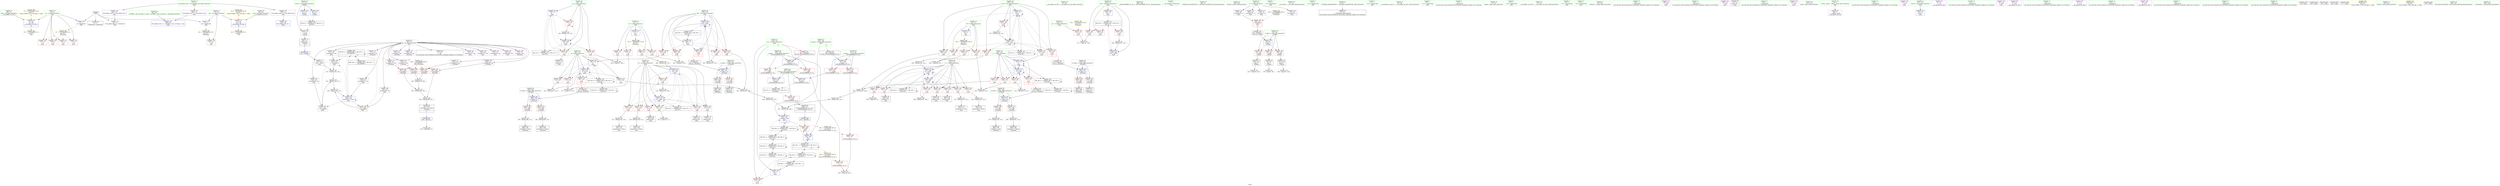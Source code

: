 digraph "SVFG" {
	label="SVFG";

	Node0x5633b165bcb0 [shape=record,color=grey,label="{NodeID: 0\nNullPtr}"];
	Node0x5633b165bcb0 -> Node0x5633b1675e30[style=solid];
	Node0x5633b165bcb0 -> Node0x5633b16784f0[style=solid];
	Node0x5633b165bcb0 -> Node0x5633b16785f0[style=solid];
	Node0x5633b165bcb0 -> Node0x5633b1678af0[style=solid];
	Node0x5633b1698950 [shape=record,color=black,label="{NodeID: 360\nMR_40V_3 = PHI(MR_40V_4, MR_40V_2, )\npts\{280000 \}\n|{|<s6>11}}"];
	Node0x5633b1698950 -> Node0x5633b167d0f0[style=dashed];
	Node0x5633b1698950 -> Node0x5633b167d1c0[style=dashed];
	Node0x5633b1698950 -> Node0x5633b167d290[style=dashed];
	Node0x5633b1698950 -> Node0x5633b16794e0[style=dashed];
	Node0x5633b1698950 -> Node0x5633b1698950[style=dashed];
	Node0x5633b1698950 -> Node0x5633b16a0050[style=dashed];
	Node0x5633b1698950:s6 -> Node0x5633b1699230[style=dashed,color=red];
	Node0x5633b16778c0 [shape=record,color=red,label="{NodeID: 194\n384\<--360\n\<--x2.addr\n_Z3sumiiii\n}"];
	Node0x5633b16778c0 -> Node0x5633b1687a20[style=solid];
	Node0x5633b1674a80 [shape=record,color=purple,label="{NodeID: 111\n377\<--26\narrayidx4\<--dp\n_Z3sumiiii\n}"];
	Node0x5633b1672c60 [shape=record,color=green,label="{NodeID: 28\n42\<--43\n__cxx_global_var_init\<--__cxx_global_var_init_field_insensitive\n}"];
	Node0x5633b16bc880 [shape=record,color=black,label="{NodeID: 471\n352 = PHI(284, )\n0th arg _Z3sumiiii }"];
	Node0x5633b16bc880 -> Node0x5633b1681ff0[style=solid];
	Node0x5633b167efe0 [shape=record,color=yellow,style=double,label="{NodeID: 388\n12V_1 = ENCHI(MR_12V_0)\npts\{23 \}\nFun[main]}"];
	Node0x5633b167efe0 -> Node0x5633b167a6b0[style=dashed];
	Node0x5633b167efe0 -> Node0x5633b167a780[style=dashed];
	Node0x5633b167efe0 -> Node0x5633b167a850[style=dashed];
	Node0x5633b167efe0 -> Node0x5633b167a920[style=dashed];
	Node0x5633b1685620 [shape=record,color=grey,label="{NodeID: 305\n326 = Binary(325, 153, )\n}"];
	Node0x5633b1685620 -> Node0x5633b1681e50[style=solid];
	Node0x5633b16790d0 [shape=record,color=blue,label="{NodeID: 222\n126\<--153\nttes\<--\nmain\n}"];
	Node0x5633b16790d0 -> Node0x5633b169ce50[style=dashed];
	Node0x5633b167aac0 [shape=record,color=red,label="{NodeID: 139\n267\<--24\n\<--M\nmain\n}"];
	Node0x5633b167aac0 -> Node0x5633b1688c20[style=solid];
	Node0x5633b1675580 [shape=record,color=green,label="{NodeID: 56\n304\<--305\n_ZSt3maxIiERKT_S2_S2_\<--_ZSt3maxIiERKT_S2_S2__field_insensitive\n}"];
	Node0x5633b1688020 [shape=record,color=grey,label="{NodeID: 333\n311 = Binary(310, 153, )\n}"];
	Node0x5633b1688020 -> Node0x5633b1681be0[style=solid];
	Node0x5633b167c180 [shape=record,color=red,label="{NodeID: 167\n260\<--136\n\<--q47\nmain\n}"];
	Node0x5633b167c180 -> Node0x5633b16884a0[style=solid];
	Node0x5633b1676d60 [shape=record,color=black,label="{NodeID: 84\n240\<--239\nidxprom38\<--\nmain\n}"];
	Node0x5633b165e2b0 [shape=record,color=green,label="{NodeID: 1\n7\<--1\n__dso_handle\<--dummyObj\nGlob }"];
	Node0x5633b1699660 [shape=record,color=black,label="{NodeID: 361\nMR_28V_7 = PHI(MR_28V_9, MR_28V_6, )\npts\{135 \}\n|{|<s4>12}}"];
	Node0x5633b1699660 -> Node0x5633b167d360[style=dashed];
	Node0x5633b1699660 -> Node0x5633b1681b10[style=dashed];
	Node0x5633b1699660 -> Node0x5633b1695c50[style=dashed];
	Node0x5633b1699660 -> Node0x5633b1699660[style=dashed];
	Node0x5633b1699660:s4 -> Node0x5633b16a5e30[style=dashed,color=red];
	Node0x5633b1677990 [shape=record,color=red,label="{NodeID: 195\n393\<--360\n\<--x2.addr\n_Z3sumiiii\n}"];
	Node0x5633b1677990 -> Node0x5633b16869a0[style=solid];
	Node0x5633b1674b50 [shape=record,color=purple,label="{NodeID: 112\n381\<--26\narrayidx6\<--dp\n_Z3sumiiii\n}"];
	Node0x5633b1674b50 -> Node0x5633b1677cd0[style=solid];
	Node0x5633b1672d60 [shape=record,color=green,label="{NodeID: 29\n46\<--47\n_ZNSt8ios_base4InitC1Ev\<--_ZNSt8ios_base4InitC1Ev_field_insensitive\n}"];
	Node0x5633b16bc9c0 [shape=record,color=black,label="{NodeID: 472\n353 = PHI(285, )\n1st arg _Z3sumiiii }"];
	Node0x5633b16bc9c0 -> Node0x5633b16820c0[style=solid];
	Node0x5633b167f0c0 [shape=record,color=yellow,style=double,label="{NodeID: 389\n14V_1 = ENCHI(MR_14V_0)\npts\{25 \}\nFun[main]}"];
	Node0x5633b167f0c0 -> Node0x5633b167a9f0[style=dashed];
	Node0x5633b167f0c0 -> Node0x5633b167aac0[style=dashed];
	Node0x5633b167f0c0 -> Node0x5633b167ab90[style=dashed];
	Node0x5633b16857a0 [shape=record,color=grey,label="{NodeID: 306\n248 = Binary(247, 249, )\n}"];
	Node0x5633b16857a0 -> Node0x5633b16795b0[style=solid];
	Node0x5633b16791a0 [shape=record,color=blue,label="{NodeID: 223\n128\<--22\nq\<--\nmain\n}"];
	Node0x5633b16791a0 -> Node0x5633b167b2e0[style=dashed];
	Node0x5633b16791a0 -> Node0x5633b167b3b0[style=dashed];
	Node0x5633b16791a0 -> Node0x5633b167b480[style=dashed];
	Node0x5633b16791a0 -> Node0x5633b1679270[style=dashed];
	Node0x5633b16791a0 -> Node0x5633b169d350[style=dashed];
	Node0x5633b167ab90 [shape=record,color=red,label="{NodeID: 140\n281\<--24\n\<--M\nmain\n}"];
	Node0x5633b167ab90 -> Node0x5633b1688f20[style=solid];
	Node0x5633b1675680 [shape=record,color=green,label="{NodeID: 57\n334\<--335\nfprintf\<--fprintf_field_insensitive\n}"];
	Node0x5633b16a5e30 [shape=record,color=yellow,style=double,label="{NodeID: 417\n28V_1 = ENCHI(MR_28V_0)\npts\{135 \}\nFun[_ZSt3maxIiERKT_S2_S2_]}"];
	Node0x5633b16a5e30 -> Node0x5633b1678350[style=dashed];
	Node0x5633b16881a0 [shape=record,color=grey,label="{NodeID: 334\n103 = cmp(102, 104, )\n}"];
	Node0x5633b167c250 [shape=record,color=red,label="{NodeID: 168\n270\<--136\n\<--q47\nmain\n}"];
	Node0x5633b167c250 -> Node0x5633b16818a0[style=solid];
	Node0x5633b1676e30 [shape=record,color=black,label="{NodeID: 85\n243\<--242\nidxprom40\<--\nmain\n}"];
	Node0x5633b1670ce0 [shape=record,color=green,label="{NodeID: 2\n11\<--1\n.str\<--dummyObj\nGlob }"];
	Node0x5633b1677a60 [shape=record,color=red,label="{NodeID: 196\n378\<--362\n\<--y2.addr\n_Z3sumiiii\n}"];
	Node0x5633b1677a60 -> Node0x5633b16875a0[style=solid];
	Node0x5633b1674c20 [shape=record,color=purple,label="{NodeID: 113\n387\<--26\narrayidx9\<--dp\n_Z3sumiiii\n}"];
	Node0x5633b1672e60 [shape=record,color=green,label="{NodeID: 30\n52\<--53\n__cxa_atexit\<--__cxa_atexit_field_insensitive\n}"];
	Node0x5633b16bcb00 [shape=record,color=black,label="{NodeID: 473\n354 = PHI(286, )\n2nd arg _Z3sumiiii }"];
	Node0x5633b16bcb00 -> Node0x5633b1682190[style=solid];
	Node0x5633b1685920 [shape=record,color=grey,label="{NodeID: 307\n219 = Binary(210, 218, )\n}"];
	Node0x5633b1685920 -> Node0x5633b16866a0[style=solid];
	Node0x5633b1679270 [shape=record,color=blue,label="{NodeID: 224\n128\<--180\nq\<--inc\nmain\n}"];
	Node0x5633b1679270 -> Node0x5633b167b2e0[style=dashed];
	Node0x5633b1679270 -> Node0x5633b167b3b0[style=dashed];
	Node0x5633b1679270 -> Node0x5633b167b480[style=dashed];
	Node0x5633b1679270 -> Node0x5633b1679270[style=dashed];
	Node0x5633b1679270 -> Node0x5633b169d350[style=dashed];
	Node0x5633b167ac60 [shape=record,color=red,label="{NodeID: 141\n117\<--91\n\<--retval\n_Z3badc\n}"];
	Node0x5633b167ac60 -> Node0x5633b1676470[style=solid];
	Node0x5633b1675780 [shape=record,color=green,label="{NodeID: 58\n356\<--357\nx1.addr\<--x1.addr_field_insensitive\n_Z3sumiiii\n}"];
	Node0x5633b1675780 -> Node0x5633b167d430[style=solid];
	Node0x5633b1675780 -> Node0x5633b167d500[style=solid];
	Node0x5633b1675780 -> Node0x5633b1681ff0[style=solid];
	Node0x5633b16a5ee0 [shape=record,color=yellow,style=double,label="{NodeID: 418\n38V_1 = ENCHI(MR_38V_0)\npts\{145 \}\nFun[_ZSt3maxIiERKT_S2_S2_]}"];
	Node0x5633b16a5ee0 -> Node0x5633b1678420[style=dashed];
	Node0x5633b1688320 [shape=record,color=grey,label="{NodeID: 335\n108 = cmp(107, 109, )\n}"];
	Node0x5633b167c320 [shape=record,color=red,label="{NodeID: 169\n284\<--136\n\<--q47\nmain\n|{<s0>11}}"];
	Node0x5633b167c320:s0 -> Node0x5633b16bc880[style=solid,color=red];
	Node0x5633b1676f00 [shape=record,color=black,label="{NodeID: 86\n369\<--368\nidxprom\<--\n_Z3sumiiii\n}"];
	Node0x5633b1670da0 [shape=record,color=green,label="{NodeID: 3\n13\<--1\n.str.2\<--dummyObj\nGlob }"];
	Node0x5633b1677b30 [shape=record,color=red,label="{NodeID: 197\n397\<--362\n\<--y2.addr\n_Z3sumiiii\n}"];
	Node0x5633b1677b30 -> Node0x5633b1686520[style=solid];
	Node0x5633b1674cf0 [shape=record,color=purple,label="{NodeID: 114\n390\<--26\narrayidx11\<--dp\n_Z3sumiiii\n}"];
	Node0x5633b1674cf0 -> Node0x5633b1677da0[style=solid];
	Node0x5633b1672f60 [shape=record,color=green,label="{NodeID: 31\n51\<--57\n_ZNSt8ios_base4InitD1Ev\<--_ZNSt8ios_base4InitD1Ev_field_insensitive\n}"];
	Node0x5633b1672f60 -> Node0x5633b1676100[style=solid];
	Node0x5633b16bcc40 [shape=record,color=black,label="{NodeID: 474\n355 = PHI(287, )\n3rd arg _Z3sumiiii }"];
	Node0x5633b16bcc40 -> Node0x5633b1682260[style=solid];
	Node0x5633b167f280 [shape=record,color=yellow,style=double,label="{NodeID: 391\n18V_1 = ENCHI(MR_18V_0)\npts\{125 \}\nFun[main]}"];
	Node0x5633b167f280 -> Node0x5633b167afa0[style=dashed];
	Node0x5633b1685aa0 [shape=record,color=grey,label="{NodeID: 308\n402 = Binary(392, 401, )\n}"];
	Node0x5633b1685aa0 -> Node0x5633b1677580[style=solid];
	Node0x5633b1679340 [shape=record,color=blue,label="{NodeID: 225\n130\<--189\nq7\<--sub\nmain\n}"];
	Node0x5633b1679340 -> Node0x5633b167b550[style=dashed];
	Node0x5633b1679340 -> Node0x5633b167b620[style=dashed];
	Node0x5633b1679340 -> Node0x5633b167b6f0[style=dashed];
	Node0x5633b1679340 -> Node0x5633b167b7c0[style=dashed];
	Node0x5633b1679340 -> Node0x5633b167b890[style=dashed];
	Node0x5633b1679340 -> Node0x5633b167b960[style=dashed];
	Node0x5633b1679340 -> Node0x5633b167ba30[style=dashed];
	Node0x5633b1679340 -> Node0x5633b1679680[style=dashed];
	Node0x5633b1679340 -> Node0x5633b169d850[style=dashed];
	Node0x5633b167ad30 [shape=record,color=red,label="{NodeID: 142\n96\<--93\n\<--x.addr\n_Z3badc\n}"];
	Node0x5633b167ad30 -> Node0x5633b1676200[style=solid];
	Node0x5633b1675850 [shape=record,color=green,label="{NodeID: 59\n358\<--359\ny1.addr\<--y1.addr_field_insensitive\n_Z3sumiiii\n}"];
	Node0x5633b1675850 -> Node0x5633b1677720[style=solid];
	Node0x5633b1675850 -> Node0x5633b16777f0[style=solid];
	Node0x5633b1675850 -> Node0x5633b16820c0[style=solid];
	Node0x5633b16884a0 [shape=record,color=grey,label="{NodeID: 336\n262 = cmp(260, 261, )\n}"];
	Node0x5633b167c3f0 [shape=record,color=red,label="{NodeID: 170\n294\<--136\n\<--q47\nmain\n}"];
	Node0x5633b167c3f0 -> Node0x5633b1687420[style=solid];
	Node0x5633b1676fd0 [shape=record,color=black,label="{NodeID: 87\n372\<--371\nidxprom1\<--\n_Z3sumiiii\n}"];
	Node0x5633b1671690 [shape=record,color=green,label="{NodeID: 4\n17\<--1\n.str.4\<--dummyObj\nGlob }"];
	Node0x5633b169a150 [shape=record,color=black,label="{NodeID: 364\nMR_55V_3 = PHI(MR_55V_4, MR_55V_2, )\npts\{408 \}\n}"];
	Node0x5633b169a150 -> Node0x5633b1677f40[style=dashed];
	Node0x5633b1677c00 [shape=record,color=red,label="{NodeID: 198\n374\<--373\n\<--arrayidx2\n_Z3sumiiii\n}"];
	Node0x5633b1677c00 -> Node0x5633b1687d20[style=solid];
	Node0x5633b1674dc0 [shape=record,color=purple,label="{NodeID: 115\n396\<--26\narrayidx15\<--dp\n_Z3sumiiii\n}"];
	Node0x5633b1673060 [shape=record,color=green,label="{NodeID: 32\n64\<--65\n__cxx_global_var_init.1\<--__cxx_global_var_init.1_field_insensitive\n}"];
	Node0x5633b16bcd80 [shape=record,color=black,label="{NodeID: 475\n405 = PHI(134, )\n0th arg _ZSt3maxIiERKT_S2_S2_ }"];
	Node0x5633b16bcd80 -> Node0x5633b1682330[style=solid];
	Node0x5633b1685c20 [shape=record,color=grey,label="{NodeID: 309\n254 = Binary(253, 249, )\n}"];
	Node0x5633b1685c20 -> Node0x5633b1679680[style=solid];
	Node0x5633b1679410 [shape=record,color=blue,label="{NodeID: 226\n132\<--196\nw\<--sub11\nmain\n}"];
	Node0x5633b1679410 -> Node0x5633b167bb00[style=dashed];
	Node0x5633b1679410 -> Node0x5633b167bbd0[style=dashed];
	Node0x5633b1679410 -> Node0x5633b167bca0[style=dashed];
	Node0x5633b1679410 -> Node0x5633b167bd70[style=dashed];
	Node0x5633b1679410 -> Node0x5633b167be40[style=dashed];
	Node0x5633b1679410 -> Node0x5633b167bf10[style=dashed];
	Node0x5633b1679410 -> Node0x5633b167bfe0[style=dashed];
	Node0x5633b1679410 -> Node0x5633b1679410[style=dashed];
	Node0x5633b1679410 -> Node0x5633b16795b0[style=dashed];
	Node0x5633b1679410 -> Node0x5633b169dd50[style=dashed];
	Node0x5633b167ae00 [shape=record,color=red,label="{NodeID: 143\n101\<--93\n\<--x.addr\n_Z3badc\n}"];
	Node0x5633b167ae00 -> Node0x5633b16762d0[style=solid];
	Node0x5633b1675920 [shape=record,color=green,label="{NodeID: 60\n360\<--361\nx2.addr\<--x2.addr_field_insensitive\n_Z3sumiiii\n}"];
	Node0x5633b1675920 -> Node0x5633b16778c0[style=solid];
	Node0x5633b1675920 -> Node0x5633b1677990[style=solid];
	Node0x5633b1675920 -> Node0x5633b1682190[style=solid];
	Node0x5633b1688620 [shape=record,color=grey,label="{NodeID: 337\n98 = cmp(97, 99, )\n}"];
	Node0x5633b167c4c0 [shape=record,color=red,label="{NodeID: 171\n325\<--136\n\<--q47\nmain\n}"];
	Node0x5633b167c4c0 -> Node0x5633b1685620[style=solid];
	Node0x5633b16770a0 [shape=record,color=black,label="{NodeID: 88\n376\<--375\nidxprom3\<--\n_Z3sumiiii\n}"];
	Node0x5633b1671720 [shape=record,color=green,label="{NodeID: 5\n19\<--1\n.str.5\<--dummyObj\nGlob }"];
	Node0x5633b1677cd0 [shape=record,color=red,label="{NodeID: 199\n382\<--381\n\<--arrayidx6\n_Z3sumiiii\n}"];
	Node0x5633b1677cd0 -> Node0x5633b1687d20[style=solid];
	Node0x5633b1679780 [shape=record,color=purple,label="{NodeID: 116\n400\<--26\narrayidx18\<--dp\n_Z3sumiiii\n}"];
	Node0x5633b1679780 -> Node0x5633b1677e70[style=solid];
	Node0x5633b1673160 [shape=record,color=green,label="{NodeID: 33\n69\<--70\ncall\<--call_field_insensitive\n__cxx_global_var_init.1\n}"];
	Node0x5633b1673160 -> Node0x5633b1678bf0[style=solid];
	Node0x5633b16bcec0 [shape=record,color=black,label="{NodeID: 476\n406 = PHI(144, )\n1st arg _ZSt3maxIiERKT_S2_S2_ }"];
	Node0x5633b16bcec0 -> Node0x5633b1682400[style=solid];
	Node0x5633b1685da0 [shape=record,color=grey,label="{NodeID: 310\n234 = Binary(233, 153, )\n}"];
	Node0x5633b1685da0 -> Node0x5633b1676c90[style=solid];
	Node0x5633b16794e0 [shape=record,color=blue,label="{NodeID: 227\n244\<--238\narrayidx41\<--sub37\nmain\n}"];
	Node0x5633b16794e0 -> Node0x5633b167d0f0[style=dashed];
	Node0x5633b16794e0 -> Node0x5633b167d1c0[style=dashed];
	Node0x5633b16794e0 -> Node0x5633b167d290[style=dashed];
	Node0x5633b16794e0 -> Node0x5633b16794e0[style=dashed];
	Node0x5633b16794e0 -> Node0x5633b1698950[style=dashed];
	Node0x5633b167aed0 [shape=record,color=red,label="{NodeID: 144\n106\<--93\n\<--x.addr\n_Z3badc\n}"];
	Node0x5633b167aed0 -> Node0x5633b16763a0[style=solid];
	Node0x5633b16759f0 [shape=record,color=green,label="{NodeID: 61\n362\<--363\ny2.addr\<--y2.addr_field_insensitive\n_Z3sumiiii\n}"];
	Node0x5633b16759f0 -> Node0x5633b1677a60[style=solid];
	Node0x5633b16759f0 -> Node0x5633b1677b30[style=solid];
	Node0x5633b16759f0 -> Node0x5633b1682260[style=solid];
	Node0x5633b16887a0 [shape=record,color=grey,label="{NodeID: 338\n275 = cmp(273, 274, )\n}"];
	Node0x5633b167c590 [shape=record,color=red,label="{NodeID: 172\n266\<--138\n\<--w51\nmain\n}"];
	Node0x5633b167c590 -> Node0x5633b1688c20[style=solid];
	Node0x5633b1677170 [shape=record,color=black,label="{NodeID: 89\n380\<--379\nidxprom5\<--add\n_Z3sumiiii\n}"];
	Node0x5633b16717b0 [shape=record,color=green,label="{NodeID: 6\n22\<--1\n\<--dummyObj\nCan only get source location for instruction, argument, global var or function.}"];
	Node0x5633b169ab50 [shape=record,color=black,label="{NodeID: 366\nMR_38V_8 = PHI(MR_38V_7, MR_38V_6, )\npts\{145 \}\n}"];
	Node0x5633b169ab50 -> Node0x5633b1681a40[style=dashed];
	Node0x5633b169ab50 -> Node0x5633b1695750[style=dashed];
	Node0x5633b169ab50 -> Node0x5633b169ab50[style=dashed];
	Node0x5633b1677da0 [shape=record,color=red,label="{NodeID: 200\n391\<--390\n\<--arrayidx11\n_Z3sumiiii\n}"];
	Node0x5633b1677da0 -> Node0x5633b1686b20[style=solid];
	Node0x5633b1679850 [shape=record,color=purple,label="{NodeID: 117\n174\<--29\narrayidx\<--g\nmain\n}"];
	Node0x5633b1673230 [shape=record,color=green,label="{NodeID: 34\n71\<--72\nfopen\<--fopen_field_insensitive\n}"];
	Node0x5633b1685f20 [shape=record,color=grey,label="{NodeID: 311\n221 = Binary(220, 153, )\n}"];
	Node0x5633b1685f20 -> Node0x5633b1676a20[style=solid];
	Node0x5633b16795b0 [shape=record,color=blue,label="{NodeID: 228\n132\<--248\nw\<--dec\nmain\n}"];
	Node0x5633b16795b0 -> Node0x5633b167bb00[style=dashed];
	Node0x5633b16795b0 -> Node0x5633b167bbd0[style=dashed];
	Node0x5633b16795b0 -> Node0x5633b167bca0[style=dashed];
	Node0x5633b16795b0 -> Node0x5633b167bd70[style=dashed];
	Node0x5633b16795b0 -> Node0x5633b167be40[style=dashed];
	Node0x5633b16795b0 -> Node0x5633b167bf10[style=dashed];
	Node0x5633b16795b0 -> Node0x5633b167bfe0[style=dashed];
	Node0x5633b16795b0 -> Node0x5633b1679410[style=dashed];
	Node0x5633b16795b0 -> Node0x5633b16795b0[style=dashed];
	Node0x5633b16795b0 -> Node0x5633b169dd50[style=dashed];
	Node0x5633b167afa0 [shape=record,color=red,label="{NodeID: 145\n156\<--124\n\<--tes\nmain\n}"];
	Node0x5633b167afa0 -> Node0x5633b1688da0[style=solid];
	Node0x5633b1675ac0 [shape=record,color=green,label="{NodeID: 62\n407\<--408\nretval\<--retval_field_insensitive\n_ZSt3maxIiERKT_S2_S2_\n}"];
	Node0x5633b1675ac0 -> Node0x5633b1677f40[style=solid];
	Node0x5633b1675ac0 -> Node0x5633b16824d0[style=solid];
	Node0x5633b1675ac0 -> Node0x5633b16825a0[style=solid];
	Node0x5633b1688920 [shape=record,color=grey,label="{NodeID: 339\n169 = cmp(167, 168, )\n}"];
	Node0x5633b167c660 [shape=record,color=red,label="{NodeID: 173\n277\<--138\n\<--w51\nmain\n}"];
	Node0x5633b167c660 -> Node0x5633b1681970[style=solid];
	Node0x5633b1677240 [shape=record,color=black,label="{NodeID: 90\n386\<--385\nidxprom8\<--add7\n_Z3sumiiii\n}"];
	Node0x5633b1671840 [shape=record,color=green,label="{NodeID: 7\n31\<--1\n.str.6\<--dummyObj\nGlob }"];
	Node0x5633b1677e70 [shape=record,color=red,label="{NodeID: 201\n401\<--400\n\<--arrayidx18\n_Z3sumiiii\n}"];
	Node0x5633b1677e70 -> Node0x5633b1685aa0[style=solid];
	Node0x5633b1679920 [shape=record,color=purple,label="{NodeID: 118\n175\<--29\narraydecay\<--g\nmain\n}"];
	Node0x5633b1673330 [shape=record,color=green,label="{NodeID: 35\n78\<--79\n__cxx_global_var_init.3\<--__cxx_global_var_init.3_field_insensitive\n}"];
	Node0x5633b16860a0 [shape=record,color=grey,label="{NodeID: 312\n215 = Binary(214, 153, )\n}"];
	Node0x5633b16860a0 -> Node0x5633b1676950[style=solid];
	Node0x5633b1679680 [shape=record,color=blue,label="{NodeID: 229\n130\<--254\nq7\<--dec45\nmain\n}"];
	Node0x5633b1679680 -> Node0x5633b167b550[style=dashed];
	Node0x5633b1679680 -> Node0x5633b167b620[style=dashed];
	Node0x5633b1679680 -> Node0x5633b167b6f0[style=dashed];
	Node0x5633b1679680 -> Node0x5633b167b7c0[style=dashed];
	Node0x5633b1679680 -> Node0x5633b167b890[style=dashed];
	Node0x5633b1679680 -> Node0x5633b167b960[style=dashed];
	Node0x5633b1679680 -> Node0x5633b167ba30[style=dashed];
	Node0x5633b1679680 -> Node0x5633b1679680[style=dashed];
	Node0x5633b1679680 -> Node0x5633b169d850[style=dashed];
	Node0x5633b167b070 [shape=record,color=red,label="{NodeID: 146\n155\<--126\n\<--ttes\nmain\n}"];
	Node0x5633b167b070 -> Node0x5633b1688da0[style=solid];
	Node0x5633b1675b90 [shape=record,color=green,label="{NodeID: 63\n409\<--410\n__a.addr\<--__a.addr_field_insensitive\n_ZSt3maxIiERKT_S2_S2_\n}"];
	Node0x5633b1675b90 -> Node0x5633b1678010[style=solid];
	Node0x5633b1675b90 -> Node0x5633b16780e0[style=solid];
	Node0x5633b1675b90 -> Node0x5633b1682330[style=solid];
	Node0x5633b1688aa0 [shape=record,color=grey,label="{NodeID: 340\n193 = cmp(192, 22, )\n}"];
	Node0x5633b167c730 [shape=record,color=red,label="{NodeID: 174\n285\<--138\n\<--w51\nmain\n|{<s0>11}}"];
	Node0x5633b167c730:s0 -> Node0x5633b16bc9c0[style=solid,color=red];
	Node0x5633b1677310 [shape=record,color=black,label="{NodeID: 91\n389\<--388\nidxprom10\<--\n_Z3sumiiii\n}"];
	Node0x5633b16718d0 [shape=record,color=green,label="{NodeID: 8\n33\<--1\n.str.7\<--dummyObj\nGlob }"];
	Node0x5633b1677f40 [shape=record,color=red,label="{NodeID: 202\n427\<--407\n\<--retval\n_ZSt3maxIiERKT_S2_S2_\n}"];
	Node0x5633b1677f40 -> Node0x5633b1677650[style=solid];
	Node0x5633b16799f0 [shape=record,color=purple,label="{NodeID: 119\n204\<--29\narrayidx16\<--g\nmain\n}"];
	Node0x5633b1673430 [shape=record,color=green,label="{NodeID: 36\n83\<--84\ncall\<--call_field_insensitive\n__cxx_global_var_init.3\n}"];
	Node0x5633b1673430 -> Node0x5633b1678cc0[style=solid];
	Node0x5633b1686220 [shape=record,color=grey,label="{NodeID: 313\n238 = Binary(228, 237, )\n}"];
	Node0x5633b1686220 -> Node0x5633b16794e0[style=solid];
	Node0x5633b1681630 [shape=record,color=blue,label="{NodeID: 230\n134\<--22\nret\<--\nmain\n}"];
	Node0x5633b1681630 -> Node0x5633b167c0b0[style=dashed];
	Node0x5633b1681630 -> Node0x5633b1695c50[style=dashed];
	Node0x5633b1681630 -> Node0x5633b169e250[style=dashed];
	Node0x5633b167b140 [shape=record,color=red,label="{NodeID: 147\n330\<--126\n\<--ttes\nmain\n}"];
	Node0x5633b1675c60 [shape=record,color=green,label="{NodeID: 64\n411\<--412\n__b.addr\<--__b.addr_field_insensitive\n_ZSt3maxIiERKT_S2_S2_\n}"];
	Node0x5633b1675c60 -> Node0x5633b16781b0[style=solid];
	Node0x5633b1675c60 -> Node0x5633b1678280[style=solid];
	Node0x5633b1675c60 -> Node0x5633b1682400[style=solid];
	Node0x5633b1688c20 [shape=record,color=grey,label="{NodeID: 341\n268 = cmp(266, 267, )\n}"];
	Node0x5633b167c800 [shape=record,color=red,label="{NodeID: 175\n298\<--138\n\<--w51\nmain\n}"];
	Node0x5633b167c800 -> Node0x5633b1687ba0[style=solid];
	Node0x5633b16773e0 [shape=record,color=black,label="{NodeID: 92\n395\<--394\nidxprom14\<--add13\n_Z3sumiiii\n}"];
	Node0x5633b1671960 [shape=record,color=green,label="{NodeID: 9\n35\<--1\n.str.8\<--dummyObj\nGlob }"];
	Node0x5633b1678010 [shape=record,color=red,label="{NodeID: 203\n415\<--409\n\<--__a.addr\n_ZSt3maxIiERKT_S2_S2_\n}"];
	Node0x5633b1678010 -> Node0x5633b1678350[style=solid];
	Node0x5633b1679ac0 [shape=record,color=purple,label="{NodeID: 120\n207\<--29\narrayidx18\<--g\nmain\n}"];
	Node0x5633b1679ac0 -> Node0x5633b167d020[style=solid];
	Node0x5633b1673500 [shape=record,color=green,label="{NodeID: 37\n87\<--88\n_Z3badc\<--_Z3badc_field_insensitive\n}"];
	Node0x5633b16863a0 [shape=record,color=grey,label="{NodeID: 314\n316 = Binary(315, 153, )\n}"];
	Node0x5633b16863a0 -> Node0x5633b1681cb0[style=solid];
	Node0x5633b1681700 [shape=record,color=blue,label="{NodeID: 231\n136\<--22\nq47\<--\nmain\n}"];
	Node0x5633b1681700 -> Node0x5633b167c180[style=dashed];
	Node0x5633b1681700 -> Node0x5633b167c250[style=dashed];
	Node0x5633b1681700 -> Node0x5633b167c320[style=dashed];
	Node0x5633b1681700 -> Node0x5633b167c3f0[style=dashed];
	Node0x5633b1681700 -> Node0x5633b167c4c0[style=dashed];
	Node0x5633b1681700 -> Node0x5633b1681e50[style=dashed];
	Node0x5633b1681700 -> Node0x5633b169e750[style=dashed];
	Node0x5633b167b210 [shape=record,color=red,label="{NodeID: 148\n337\<--126\n\<--ttes\nmain\n}"];
	Node0x5633b167b210 -> Node0x5633b1686e20[style=solid];
	Node0x5633b1675d30 [shape=record,color=green,label="{NodeID: 65\n39\<--433\n_GLOBAL__sub_I_oa12gb_2_1.cpp\<--_GLOBAL__sub_I_oa12gb_2_1.cpp_field_insensitive\n}"];
	Node0x5633b1675d30 -> Node0x5633b16789f0[style=solid];
	Node0x5633b1688da0 [shape=record,color=grey,label="{NodeID: 342\n157 = cmp(155, 156, )\n}"];
	Node0x5633b167c8d0 [shape=record,color=red,label="{NodeID: 176\n320\<--138\n\<--w51\nmain\n}"];
	Node0x5633b167c8d0 -> Node0x5633b1686820[style=solid];
	Node0x5633b16774b0 [shape=record,color=black,label="{NodeID: 93\n399\<--398\nidxprom17\<--add16\n_Z3sumiiii\n}"];
	Node0x5633b1671a60 [shape=record,color=green,label="{NodeID: 10\n38\<--1\n\<--dummyObj\nCan only get source location for instruction, argument, global var or function.}"];
	Node0x5633b16780e0 [shape=record,color=red,label="{NodeID: 204\n424\<--409\n\<--__a.addr\n_ZSt3maxIiERKT_S2_S2_\n}"];
	Node0x5633b16780e0 -> Node0x5633b16825a0[style=solid];
	Node0x5633b1679b90 [shape=record,color=purple,label="{NodeID: 121\n148\<--31\n\<--.str.6\nmain\n}"];
	Node0x5633b1673600 [shape=record,color=green,label="{NodeID: 38\n91\<--92\nretval\<--retval_field_insensitive\n_Z3badc\n}"];
	Node0x5633b1673600 -> Node0x5633b167ac60[style=solid];
	Node0x5633b1673600 -> Node0x5633b1678e60[style=solid];
	Node0x5633b1673600 -> Node0x5633b1678f30[style=solid];
	Node0x5633b1686520 [shape=record,color=grey,label="{NodeID: 315\n398 = Binary(397, 153, )\n}"];
	Node0x5633b1686520 -> Node0x5633b16774b0[style=solid];
	Node0x5633b16817d0 [shape=record,color=blue,label="{NodeID: 232\n138\<--22\nw51\<--\nmain\n}"];
	Node0x5633b16817d0 -> Node0x5633b167c590[style=dashed];
	Node0x5633b16817d0 -> Node0x5633b167c660[style=dashed];
	Node0x5633b16817d0 -> Node0x5633b167c730[style=dashed];
	Node0x5633b16817d0 -> Node0x5633b167c800[style=dashed];
	Node0x5633b16817d0 -> Node0x5633b167c8d0[style=dashed];
	Node0x5633b16817d0 -> Node0x5633b16817d0[style=dashed];
	Node0x5633b16817d0 -> Node0x5633b1681d80[style=dashed];
	Node0x5633b16817d0 -> Node0x5633b169ec50[style=dashed];
	Node0x5633b167b2e0 [shape=record,color=red,label="{NodeID: 149\n167\<--128\n\<--q\nmain\n}"];
	Node0x5633b167b2e0 -> Node0x5633b1688920[style=solid];
	Node0x5633b1675e30 [shape=record,color=black,label="{NodeID: 66\n2\<--3\ndummyVal\<--dummyVal\n}"];
	Node0x5633b1688f20 [shape=record,color=grey,label="{NodeID: 343\n282 = cmp(280, 281, )\n}"];
	Node0x5633b167c9a0 [shape=record,color=red,label="{NodeID: 177\n273\<--140\n\<--e\nmain\n}"];
	Node0x5633b167c9a0 -> Node0x5633b16887a0[style=solid];
	Node0x5633b1677580 [shape=record,color=black,label="{NodeID: 94\n351\<--402\n_Z3sumiiii_ret\<--add19\n_Z3sumiiii\n|{<s0>11}}"];
	Node0x5633b1677580:s0 -> Node0x5633b16bc210[style=solid,color=blue];
	Node0x5633b1671b60 [shape=record,color=green,label="{NodeID: 11\n99\<--1\n\<--dummyObj\nCan only get source location for instruction, argument, global var or function.}"];
	Node0x5633b16781b0 [shape=record,color=red,label="{NodeID: 205\n417\<--411\n\<--__b.addr\n_ZSt3maxIiERKT_S2_S2_\n}"];
	Node0x5633b16781b0 -> Node0x5633b1678420[style=solid];
	Node0x5633b1679c60 [shape=record,color=purple,label="{NodeID: 122\n160\<--31\n\<--.str.6\nmain\n}"];
	Node0x5633b16736d0 [shape=record,color=green,label="{NodeID: 39\n93\<--94\nx.addr\<--x.addr_field_insensitive\n_Z3badc\n}"];
	Node0x5633b16736d0 -> Node0x5633b167ad30[style=solid];
	Node0x5633b16736d0 -> Node0x5633b167ae00[style=solid];
	Node0x5633b16736d0 -> Node0x5633b167aed0[style=solid];
	Node0x5633b16736d0 -> Node0x5633b1678d90[style=solid];
	Node0x5633b16866a0 [shape=record,color=grey,label="{NodeID: 316\n228 = Binary(219, 227, )\n}"];
	Node0x5633b16866a0 -> Node0x5633b1686220[style=solid];
	Node0x5633b16818a0 [shape=record,color=blue,label="{NodeID: 233\n140\<--270\ne\<--\nmain\n}"];
	Node0x5633b16818a0 -> Node0x5633b167c9a0[style=dashed];
	Node0x5633b16818a0 -> Node0x5633b167ca70[style=dashed];
	Node0x5633b16818a0 -> Node0x5633b167cb40[style=dashed];
	Node0x5633b16818a0 -> Node0x5633b167cc10[style=dashed];
	Node0x5633b16818a0 -> Node0x5633b1681cb0[style=dashed];
	Node0x5633b16818a0 -> Node0x5633b1696650[style=dashed];
	Node0x5633b167b3b0 [shape=record,color=red,label="{NodeID: 150\n172\<--128\n\<--q\nmain\n}"];
	Node0x5633b167b3b0 -> Node0x5633b1676540[style=solid];
	Node0x5633b1675f30 [shape=record,color=black,label="{NodeID: 67\n121\<--22\nmain_ret\<--\nmain\n}"];
	Node0x5633b16890a0 [shape=record,color=grey,label="{NodeID: 344\n291 = cmp(288, 22, )\n}"];
	Node0x5633b167ca70 [shape=record,color=red,label="{NodeID: 178\n286\<--140\n\<--e\nmain\n|{<s0>11}}"];
	Node0x5633b167ca70:s0 -> Node0x5633b16bcb00[style=solid,color=red];
	Node0x5633b1677650 [shape=record,color=black,label="{NodeID: 95\n404\<--427\n_ZSt3maxIiERKT_S2_S2__ret\<--\n_ZSt3maxIiERKT_S2_S2_\n|{<s0>12}}"];
	Node0x5633b1677650:s0 -> Node0x5633b16bc400[style=solid,color=blue];
	Node0x5633b1671c60 [shape=record,color=green,label="{NodeID: 12\n104\<--1\n\<--dummyObj\nCan only get source location for instruction, argument, global var or function.}"];
	Node0x5633b1678280 [shape=record,color=red,label="{NodeID: 206\n421\<--411\n\<--__b.addr\n_ZSt3maxIiERKT_S2_S2_\n}"];
	Node0x5633b1678280 -> Node0x5633b16824d0[style=solid];
	Node0x5633b1679d30 [shape=record,color=purple,label="{NodeID: 123\n163\<--31\n\<--.str.6\nmain\n}"];
	Node0x5633b16737a0 [shape=record,color=green,label="{NodeID: 40\n119\<--120\nmain\<--main_field_insensitive\n}"];
	Node0x5633b1686820 [shape=record,color=grey,label="{NodeID: 317\n321 = Binary(320, 153, )\n}"];
	Node0x5633b1686820 -> Node0x5633b1681d80[style=solid];
	Node0x5633b1681970 [shape=record,color=blue,label="{NodeID: 234\n142\<--277\nr\<--\nmain\n}"];
	Node0x5633b1681970 -> Node0x5633b167cce0[style=dashed];
	Node0x5633b1681970 -> Node0x5633b167cdb0[style=dashed];
	Node0x5633b1681970 -> Node0x5633b167ce80[style=dashed];
	Node0x5633b1681970 -> Node0x5633b167cf50[style=dashed];
	Node0x5633b1681970 -> Node0x5633b1681970[style=dashed];
	Node0x5633b1681970 -> Node0x5633b1681be0[style=dashed];
	Node0x5633b1681970 -> Node0x5633b1696b50[style=dashed];
	Node0x5633b167b480 [shape=record,color=red,label="{NodeID: 151\n179\<--128\n\<--q\nmain\n}"];
	Node0x5633b167b480 -> Node0x5633b1686fa0[style=solid];
	Node0x5633b1676000 [shape=record,color=black,label="{NodeID: 68\n27\<--26\n\<--dp\nCan only get source location for instruction, argument, global var or function.}"];
	Node0x5633b1689220 [shape=record,color=grey,label="{NodeID: 345\n419 = cmp(416, 418, )\n}"];
	Node0x5633b167cb40 [shape=record,color=red,label="{NodeID: 179\n293\<--140\n\<--e\nmain\n}"];
	Node0x5633b167cb40 -> Node0x5633b1687420[style=solid];
	Node0x5633b1673e50 [shape=record,color=purple,label="{NodeID: 96\n48\<--4\n\<--_ZStL8__ioinit\n__cxx_global_var_init\n}"];
	Node0x5633b1671d60 [shape=record,color=green,label="{NodeID: 13\n109\<--1\n\<--dummyObj\nCan only get source location for instruction, argument, global var or function.}"];
	Node0x5633b169ce50 [shape=record,color=black,label="{NodeID: 373\nMR_20V_3 = PHI(MR_20V_4, MR_20V_2, )\npts\{127 \}\n}"];
	Node0x5633b169ce50 -> Node0x5633b167b070[style=dashed];
	Node0x5633b169ce50 -> Node0x5633b167b140[style=dashed];
	Node0x5633b169ce50 -> Node0x5633b167b210[style=dashed];
	Node0x5633b169ce50 -> Node0x5633b1681f20[style=dashed];
	Node0x5633b1678350 [shape=record,color=red,label="{NodeID: 207\n416\<--415\n\<--\n_ZSt3maxIiERKT_S2_S2_\n}"];
	Node0x5633b1678350 -> Node0x5633b1689220[style=solid];
	Node0x5633b1679e00 [shape=record,color=purple,label="{NodeID: 124\n176\<--33\n\<--.str.7\nmain\n}"];
	Node0x5633b16738a0 [shape=record,color=green,label="{NodeID: 41\n122\<--123\nretval\<--retval_field_insensitive\nmain\n}"];
	Node0x5633b16738a0 -> Node0x5633b1679000[style=solid];
	Node0x5633b16869a0 [shape=record,color=grey,label="{NodeID: 318\n394 = Binary(393, 153, )\n}"];
	Node0x5633b16869a0 -> Node0x5633b16773e0[style=solid];
	Node0x5633b1681a40 [shape=record,color=blue,label="{NodeID: 235\n144\<--301\nref.tmp\<--mul\nmain\n|{|<s2>12}}"];
	Node0x5633b1681a40 -> Node0x5633b167d360[style=dashed];
	Node0x5633b1681a40 -> Node0x5633b169ab50[style=dashed];
	Node0x5633b1681a40:s2 -> Node0x5633b16a5ee0[style=dashed,color=red];
	Node0x5633b167b550 [shape=record,color=red,label="{NodeID: 152\n192\<--130\n\<--q7\nmain\n}"];
	Node0x5633b167b550 -> Node0x5633b1688aa0[style=solid];
	Node0x5633b1676100 [shape=record,color=black,label="{NodeID: 69\n50\<--51\n\<--_ZNSt8ios_base4InitD1Ev\nCan only get source location for instruction, argument, global var or function.}"];
	Node0x5633b16893a0 [shape=record,color=grey,label="{NodeID: 346\n200 = cmp(199, 22, )\n}"];
	Node0x5633b167cc10 [shape=record,color=red,label="{NodeID: 180\n315\<--140\n\<--e\nmain\n}"];
	Node0x5633b167cc10 -> Node0x5633b16863a0[style=solid];
	Node0x5633b1673f20 [shape=record,color=purple,label="{NodeID: 97\n67\<--11\n\<--.str\n__cxx_global_var_init.1\n}"];
	Node0x5633b1671e60 [shape=record,color=green,label="{NodeID: 14\n112\<--1\n\<--dummyObj\nCan only get source location for instruction, argument, global var or function.}"];
	Node0x5633b169d350 [shape=record,color=black,label="{NodeID: 374\nMR_22V_2 = PHI(MR_22V_4, MR_22V_1, )\npts\{129 \}\n}"];
	Node0x5633b169d350 -> Node0x5633b16791a0[style=dashed];
	Node0x5633b1678420 [shape=record,color=red,label="{NodeID: 208\n418\<--417\n\<--\n_ZSt3maxIiERKT_S2_S2_\n}"];
	Node0x5633b1678420 -> Node0x5633b1689220[style=solid];
	Node0x5633b1679ed0 [shape=record,color=purple,label="{NodeID: 125\n332\<--35\n\<--.str.8\nmain\n}"];
	Node0x5633b1673970 [shape=record,color=green,label="{NodeID: 42\n124\<--125\ntes\<--tes_field_insensitive\nmain\n}"];
	Node0x5633b1673970 -> Node0x5633b167afa0[style=solid];
	Node0x5633b1686b20 [shape=record,color=grey,label="{NodeID: 319\n392 = Binary(383, 391, )\n}"];
	Node0x5633b1686b20 -> Node0x5633b1685aa0[style=solid];
	Node0x5633b1681b10 [shape=record,color=blue,label="{NodeID: 236\n134\<--306\nret\<--\nmain\n}"];
	Node0x5633b1681b10 -> Node0x5633b1699660[style=dashed];
	Node0x5633b167b620 [shape=record,color=red,label="{NodeID: 153\n202\<--130\n\<--q7\nmain\n}"];
	Node0x5633b167b620 -> Node0x5633b1676610[style=solid];
	Node0x5633b1676200 [shape=record,color=black,label="{NodeID: 70\n97\<--96\nconv\<--\n_Z3badc\n}"];
	Node0x5633b1676200 -> Node0x5633b1688620[style=solid];
	Node0x5633b167cce0 [shape=record,color=red,label="{NodeID: 181\n280\<--142\n\<--r\nmain\n}"];
	Node0x5633b167cce0 -> Node0x5633b1688f20[style=solid];
	Node0x5633b1673ff0 [shape=record,color=purple,label="{NodeID: 98\n68\<--13\n\<--.str.2\n__cxx_global_var_init.1\n}"];
	Node0x5633b1671f60 [shape=record,color=green,label="{NodeID: 15\n115\<--1\n\<--dummyObj\nCan only get source location for instruction, argument, global var or function.}"];
	Node0x5633b169d850 [shape=record,color=black,label="{NodeID: 375\nMR_24V_2 = PHI(MR_24V_4, MR_24V_1, )\npts\{131 \}\n}"];
	Node0x5633b169d850 -> Node0x5633b1679340[style=dashed];
	Node0x5633b16784f0 [shape=record,color=blue, style = dotted,label="{NodeID: 209\n8\<--3\nin\<--dummyVal\nGlob }"];
	Node0x5633b16784f0 -> Node0x5633b167e3e0[style=dashed];
	Node0x5633b1679fa0 [shape=record,color=purple,label="{NodeID: 126\n439\<--37\nllvm.global_ctors_0\<--llvm.global_ctors\nGlob }"];
	Node0x5633b1679fa0 -> Node0x5633b16788f0[style=solid];
	Node0x5633b1673a40 [shape=record,color=green,label="{NodeID: 43\n126\<--127\nttes\<--ttes_field_insensitive\nmain\n}"];
	Node0x5633b1673a40 -> Node0x5633b167b070[style=solid];
	Node0x5633b1673a40 -> Node0x5633b167b140[style=solid];
	Node0x5633b1673a40 -> Node0x5633b167b210[style=solid];
	Node0x5633b1673a40 -> Node0x5633b16790d0[style=solid];
	Node0x5633b1673a40 -> Node0x5633b1681f20[style=solid];
	Node0x5633b16a4880 [shape=record,color=yellow,style=double,label="{NodeID: 403\n42V_1 = ENCHI(MR_42V_0)\npts\{300000 \}\nFun[main]}"];
	Node0x5633b16a4880 -> Node0x5633b167d020[style=dashed];
	Node0x5633b1686ca0 [shape=record,color=grey,label="{NodeID: 320\n230 = Binary(229, 153, )\n}"];
	Node0x5633b1686ca0 -> Node0x5633b1676bc0[style=solid];
	Node0x5633b1681be0 [shape=record,color=blue,label="{NodeID: 237\n142\<--311\nr\<--inc69\nmain\n}"];
	Node0x5633b1681be0 -> Node0x5633b167cce0[style=dashed];
	Node0x5633b1681be0 -> Node0x5633b167cdb0[style=dashed];
	Node0x5633b1681be0 -> Node0x5633b167ce80[style=dashed];
	Node0x5633b1681be0 -> Node0x5633b167cf50[style=dashed];
	Node0x5633b1681be0 -> Node0x5633b1681970[style=dashed];
	Node0x5633b1681be0 -> Node0x5633b1681be0[style=dashed];
	Node0x5633b1681be0 -> Node0x5633b1696b50[style=dashed];
	Node0x5633b167b6f0 [shape=record,color=red,label="{NodeID: 154\n211\<--130\n\<--q7\nmain\n}"];
	Node0x5633b167b6f0 -> Node0x5633b1676880[style=solid];
	Node0x5633b16762d0 [shape=record,color=black,label="{NodeID: 71\n102\<--101\nconv1\<--\n_Z3badc\n}"];
	Node0x5633b16762d0 -> Node0x5633b16881a0[style=solid];
	Node0x5633b167cdb0 [shape=record,color=red,label="{NodeID: 182\n287\<--142\n\<--r\nmain\n|{<s0>11}}"];
	Node0x5633b167cdb0:s0 -> Node0x5633b16bcc40[style=solid,color=red];
	Node0x5633b16740c0 [shape=record,color=purple,label="{NodeID: 99\n81\<--17\n\<--.str.4\n__cxx_global_var_init.3\n}"];
	Node0x5633b1672060 [shape=record,color=green,label="{NodeID: 16\n153\<--1\n\<--dummyObj\nCan only get source location for instruction, argument, global var or function.}"];
	Node0x5633b16a9020 [shape=record,color=yellow,style=double,label="{NodeID: 459\n2V_2 = CSCHI(MR_2V_1)\npts\{10 \}\nCS[]}"];
	Node0x5633b169dd50 [shape=record,color=black,label="{NodeID: 376\nMR_26V_2 = PHI(MR_26V_3, MR_26V_1, )\npts\{133 \}\n}"];
	Node0x5633b169dd50 -> Node0x5633b1679410[style=dashed];
	Node0x5633b169dd50 -> Node0x5633b169dd50[style=dashed];
	Node0x5633b16785f0 [shape=record,color=blue, style = dotted,label="{NodeID: 210\n15\<--3\nout\<--dummyVal\nGlob }"];
	Node0x5633b16785f0 -> Node0x5633b167ef00[style=dashed];
	Node0x5633b167a0a0 [shape=record,color=purple,label="{NodeID: 127\n440\<--37\nllvm.global_ctors_1\<--llvm.global_ctors\nGlob }"];
	Node0x5633b167a0a0 -> Node0x5633b16789f0[style=solid];
	Node0x5633b1673b10 [shape=record,color=green,label="{NodeID: 44\n128\<--129\nq\<--q_field_insensitive\nmain\n}"];
	Node0x5633b1673b10 -> Node0x5633b167b2e0[style=solid];
	Node0x5633b1673b10 -> Node0x5633b167b3b0[style=solid];
	Node0x5633b1673b10 -> Node0x5633b167b480[style=solid];
	Node0x5633b1673b10 -> Node0x5633b16791a0[style=solid];
	Node0x5633b1673b10 -> Node0x5633b1679270[style=solid];
	Node0x5633b1686e20 [shape=record,color=grey,label="{NodeID: 321\n338 = Binary(337, 153, )\n}"];
	Node0x5633b1686e20 -> Node0x5633b1681f20[style=solid];
	Node0x5633b1681cb0 [shape=record,color=blue,label="{NodeID: 238\n140\<--316\ne\<--inc72\nmain\n}"];
	Node0x5633b1681cb0 -> Node0x5633b167c9a0[style=dashed];
	Node0x5633b1681cb0 -> Node0x5633b167ca70[style=dashed];
	Node0x5633b1681cb0 -> Node0x5633b167cb40[style=dashed];
	Node0x5633b1681cb0 -> Node0x5633b167cc10[style=dashed];
	Node0x5633b1681cb0 -> Node0x5633b1681cb0[style=dashed];
	Node0x5633b1681cb0 -> Node0x5633b1696650[style=dashed];
	Node0x5633b167b7c0 [shape=record,color=red,label="{NodeID: 155\n220\<--130\n\<--q7\nmain\n}"];
	Node0x5633b167b7c0 -> Node0x5633b1685f20[style=solid];
	Node0x5633b16763a0 [shape=record,color=black,label="{NodeID: 72\n107\<--106\nconv4\<--\n_Z3badc\n}"];
	Node0x5633b16763a0 -> Node0x5633b1688320[style=solid];
	Node0x5633b167ce80 [shape=record,color=red,label="{NodeID: 183\n297\<--142\n\<--r\nmain\n}"];
	Node0x5633b167ce80 -> Node0x5633b1687ba0[style=solid];
	Node0x5633b1674190 [shape=record,color=purple,label="{NodeID: 100\n82\<--19\n\<--.str.5\n__cxx_global_var_init.3\n}"];
	Node0x5633b1672160 [shape=record,color=green,label="{NodeID: 17\n184\<--1\n\<--dummyObj\nCan only get source location for instruction, argument, global var or function.}"];
	Node0x5633b16a9180 [shape=record,color=yellow,style=double,label="{NodeID: 460\n4V_2 = CSCHI(MR_4V_1)\npts\{16 \}\nCS[]}"];
	Node0x5633b169e250 [shape=record,color=black,label="{NodeID: 377\nMR_28V_2 = PHI(MR_28V_4, MR_28V_1, )\npts\{135 \}\n}"];
	Node0x5633b169e250 -> Node0x5633b1681630[style=dashed];
	Node0x5633b16786f0 [shape=record,color=blue,label="{NodeID: 211\n21\<--22\nN\<--\nGlob }"];
	Node0x5633b16786f0 -> Node0x5633b167efe0[style=dashed];
	Node0x5633b167a1a0 [shape=record,color=purple,label="{NodeID: 128\n441\<--37\nllvm.global_ctors_2\<--llvm.global_ctors\nGlob }"];
	Node0x5633b167a1a0 -> Node0x5633b1678af0[style=solid];
	Node0x5633b1673be0 [shape=record,color=green,label="{NodeID: 45\n130\<--131\nq7\<--q7_field_insensitive\nmain\n}"];
	Node0x5633b1673be0 -> Node0x5633b167b550[style=solid];
	Node0x5633b1673be0 -> Node0x5633b167b620[style=solid];
	Node0x5633b1673be0 -> Node0x5633b167b6f0[style=solid];
	Node0x5633b1673be0 -> Node0x5633b167b7c0[style=solid];
	Node0x5633b1673be0 -> Node0x5633b167b890[style=solid];
	Node0x5633b1673be0 -> Node0x5633b167b960[style=solid];
	Node0x5633b1673be0 -> Node0x5633b167ba30[style=solid];
	Node0x5633b1673be0 -> Node0x5633b1679340[style=solid];
	Node0x5633b1673be0 -> Node0x5633b1679680[style=solid];
	Node0x5633b1686fa0 [shape=record,color=grey,label="{NodeID: 322\n180 = Binary(179, 153, )\n}"];
	Node0x5633b1686fa0 -> Node0x5633b1679270[style=solid];
	Node0x5633b1681d80 [shape=record,color=blue,label="{NodeID: 239\n138\<--321\nw51\<--inc75\nmain\n}"];
	Node0x5633b1681d80 -> Node0x5633b167c590[style=dashed];
	Node0x5633b1681d80 -> Node0x5633b167c660[style=dashed];
	Node0x5633b1681d80 -> Node0x5633b167c730[style=dashed];
	Node0x5633b1681d80 -> Node0x5633b167c800[style=dashed];
	Node0x5633b1681d80 -> Node0x5633b167c8d0[style=dashed];
	Node0x5633b1681d80 -> Node0x5633b16817d0[style=dashed];
	Node0x5633b1681d80 -> Node0x5633b1681d80[style=dashed];
	Node0x5633b1681d80 -> Node0x5633b169ec50[style=dashed];
	Node0x5633b167b890 [shape=record,color=red,label="{NodeID: 156\n229\<--130\n\<--q7\nmain\n}"];
	Node0x5633b167b890 -> Node0x5633b1686ca0[style=solid];
	Node0x5633b1676470 [shape=record,color=black,label="{NodeID: 73\n89\<--117\n_Z3badc_ret\<--\n_Z3badc\n|{<s0>10}}"];
	Node0x5633b1676470:s0 -> Node0x5633b16bbc10[style=solid,color=blue];
	Node0x5633b1695750 [shape=record,color=black,label="{NodeID: 350\nMR_38V_5 = PHI(MR_38V_6, MR_38V_4, )\npts\{145 \}\n}"];
	Node0x5633b1695750 -> Node0x5633b1681a40[style=dashed];
	Node0x5633b1695750 -> Node0x5633b1695750[style=dashed];
	Node0x5633b1695750 -> Node0x5633b1697050[style=dashed];
	Node0x5633b1695750 -> Node0x5633b169ab50[style=dashed];
	Node0x5633b167cf50 [shape=record,color=red,label="{NodeID: 184\n310\<--142\n\<--r\nmain\n}"];
	Node0x5633b167cf50 -> Node0x5633b1688020[style=solid];
	Node0x5633b1674260 [shape=record,color=purple,label="{NodeID: 101\n213\<--26\narrayidx21\<--dp\nmain\n}"];
	Node0x5633b1672260 [shape=record,color=green,label="{NodeID: 18\n185\<--1\n\<--dummyObj\nCan only get source location for instruction, argument, global var or function.}"];
	Node0x5633b16bbc10 [shape=record,color=black,label="{NodeID: 461\n209 = PHI(89, )\n}"];
	Node0x5633b16bbc10 -> Node0x5633b16767b0[style=solid];
	Node0x5633b169e750 [shape=record,color=black,label="{NodeID: 378\nMR_30V_2 = PHI(MR_30V_4, MR_30V_1, )\npts\{137 \}\n}"];
	Node0x5633b169e750 -> Node0x5633b1681700[style=dashed];
	Node0x5633b16787f0 [shape=record,color=blue,label="{NodeID: 212\n24\<--22\nM\<--\nGlob }"];
	Node0x5633b16787f0 -> Node0x5633b167f0c0[style=dashed];
	Node0x5633b167a2a0 [shape=record,color=red,label="{NodeID: 129\n147\<--8\n\<--in\nmain\n}"];
	Node0x5633b1673cb0 [shape=record,color=green,label="{NodeID: 46\n132\<--133\nw\<--w_field_insensitive\nmain\n}"];
	Node0x5633b1673cb0 -> Node0x5633b167bb00[style=solid];
	Node0x5633b1673cb0 -> Node0x5633b167bbd0[style=solid];
	Node0x5633b1673cb0 -> Node0x5633b167bca0[style=solid];
	Node0x5633b1673cb0 -> Node0x5633b167bd70[style=solid];
	Node0x5633b1673cb0 -> Node0x5633b167be40[style=solid];
	Node0x5633b1673cb0 -> Node0x5633b167bf10[style=solid];
	Node0x5633b1673cb0 -> Node0x5633b167bfe0[style=solid];
	Node0x5633b1673cb0 -> Node0x5633b1679410[style=solid];
	Node0x5633b1673cb0 -> Node0x5633b16795b0[style=solid];
	Node0x5633b16a4b50 [shape=record,color=yellow,style=double,label="{NodeID: 406\n2V_1 = ENCHI(MR_2V_0)\npts\{10 \}\nFun[_GLOBAL__sub_I_oa12gb_2_1.cpp]|{<s0>15}}"];
	Node0x5633b16a4b50:s0 -> Node0x5633b1678bf0[style=dashed,color=red];
	Node0x5633b1687120 [shape=record,color=grey,label="{NodeID: 323\n189 = Binary(188, 153, )\n}"];
	Node0x5633b1687120 -> Node0x5633b1679340[style=solid];
	Node0x5633b1681e50 [shape=record,color=blue,label="{NodeID: 240\n136\<--326\nq47\<--inc78\nmain\n}"];
	Node0x5633b1681e50 -> Node0x5633b167c180[style=dashed];
	Node0x5633b1681e50 -> Node0x5633b167c250[style=dashed];
	Node0x5633b1681e50 -> Node0x5633b167c320[style=dashed];
	Node0x5633b1681e50 -> Node0x5633b167c3f0[style=dashed];
	Node0x5633b1681e50 -> Node0x5633b167c4c0[style=dashed];
	Node0x5633b1681e50 -> Node0x5633b1681e50[style=dashed];
	Node0x5633b1681e50 -> Node0x5633b169e750[style=dashed];
	Node0x5633b167b960 [shape=record,color=red,label="{NodeID: 157\n239\<--130\n\<--q7\nmain\n}"];
	Node0x5633b167b960 -> Node0x5633b1676d60[style=solid];
	Node0x5633b1676540 [shape=record,color=black,label="{NodeID: 74\n173\<--172\nidxprom\<--\nmain\n}"];
	Node0x5633b1695c50 [shape=record,color=black,label="{NodeID: 351\nMR_28V_5 = PHI(MR_28V_6, MR_28V_4, )\npts\{135 \}\n}"];
	Node0x5633b1695c50 -> Node0x5633b167c0b0[style=dashed];
	Node0x5633b1695c50 -> Node0x5633b1695c50[style=dashed];
	Node0x5633b1695c50 -> Node0x5633b1699660[style=dashed];
	Node0x5633b1695c50 -> Node0x5633b169e250[style=dashed];
	Node0x5633b167d020 [shape=record,color=red,label="{NodeID: 185\n208\<--207\n\<--arrayidx18\nmain\n|{<s0>10}}"];
	Node0x5633b167d020:s0 -> Node0x5633b16bc710[style=solid,color=red];
	Node0x5633b1674330 [shape=record,color=purple,label="{NodeID: 102\n217\<--26\narrayidx23\<--dp\nmain\n}"];
	Node0x5633b1674330 -> Node0x5633b167d0f0[style=solid];
	Node0x5633b1672360 [shape=record,color=green,label="{NodeID: 19\n249\<--1\n\<--dummyObj\nCan only get source location for instruction, argument, global var or function.}"];
	Node0x5633b16bbe00 [shape=record,color=black,label="{NodeID: 462\n49 = PHI()\n}"];
	Node0x5633b169ec50 [shape=record,color=black,label="{NodeID: 379\nMR_32V_2 = PHI(MR_32V_3, MR_32V_1, )\npts\{139 \}\n}"];
	Node0x5633b169ec50 -> Node0x5633b16817d0[style=dashed];
	Node0x5633b169ec50 -> Node0x5633b169ec50[style=dashed];
	Node0x5633b16788f0 [shape=record,color=blue,label="{NodeID: 213\n439\<--38\nllvm.global_ctors_0\<--\nGlob }"];
	Node0x5633b167a370 [shape=record,color=red,label="{NodeID: 130\n159\<--8\n\<--in\nmain\n}"];
	Node0x5633b1673d80 [shape=record,color=green,label="{NodeID: 47\n134\<--135\nret\<--ret_field_insensitive\nmain\n|{|<s3>12}}"];
	Node0x5633b1673d80 -> Node0x5633b167c0b0[style=solid];
	Node0x5633b1673d80 -> Node0x5633b1681630[style=solid];
	Node0x5633b1673d80 -> Node0x5633b1681b10[style=solid];
	Node0x5633b1673d80:s3 -> Node0x5633b16bcd80[style=solid,color=red];
	Node0x5633b16a4c60 [shape=record,color=yellow,style=double,label="{NodeID: 407\n4V_1 = ENCHI(MR_4V_0)\npts\{16 \}\nFun[_GLOBAL__sub_I_oa12gb_2_1.cpp]|{<s0>16}}"];
	Node0x5633b16a4c60:s0 -> Node0x5633b1678cc0[style=dashed,color=red];
	Node0x5633b16872a0 [shape=record,color=grey,label="{NodeID: 324\n196 = Binary(195, 153, )\n}"];
	Node0x5633b16872a0 -> Node0x5633b1679410[style=solid];
	Node0x5633b1681f20 [shape=record,color=blue,label="{NodeID: 241\n126\<--338\nttes\<--inc82\nmain\n}"];
	Node0x5633b1681f20 -> Node0x5633b169ce50[style=dashed];
	Node0x5633b167ba30 [shape=record,color=red,label="{NodeID: 158\n253\<--130\n\<--q7\nmain\n}"];
	Node0x5633b167ba30 -> Node0x5633b1685c20[style=solid];
	Node0x5633b1676610 [shape=record,color=black,label="{NodeID: 75\n203\<--202\nidxprom15\<--\nmain\n}"];
	Node0x5633b167d0f0 [shape=record,color=red,label="{NodeID: 186\n218\<--217\n\<--arrayidx23\nmain\n}"];
	Node0x5633b167d0f0 -> Node0x5633b1685920[style=solid];
	Node0x5633b1674400 [shape=record,color=purple,label="{NodeID: 103\n223\<--26\narrayidx27\<--dp\nmain\n}"];
	Node0x5633b1672460 [shape=record,color=green,label="{NodeID: 20\n4\<--6\n_ZStL8__ioinit\<--_ZStL8__ioinit_field_insensitive\nGlob }"];
	Node0x5633b1672460 -> Node0x5633b1673e50[style=solid];
	Node0x5633b16bbed0 [shape=record,color=black,label="{NodeID: 463\n149 = PHI()\n}"];
	Node0x5633b169f150 [shape=record,color=black,label="{NodeID: 380\nMR_34V_2 = PHI(MR_34V_3, MR_34V_1, )\npts\{141 \}\n}"];
	Node0x5633b169f150 -> Node0x5633b1696650[style=dashed];
	Node0x5633b169f150 -> Node0x5633b169f150[style=dashed];
	Node0x5633b16789f0 [shape=record,color=blue,label="{NodeID: 214\n440\<--39\nllvm.global_ctors_1\<--_GLOBAL__sub_I_oa12gb_2_1.cpp\nGlob }"];
	Node0x5633b167a440 [shape=record,color=red,label="{NodeID: 131\n162\<--8\n\<--in\nmain\n}"];
	Node0x5633b1674e70 [shape=record,color=green,label="{NodeID: 48\n136\<--137\nq47\<--q47_field_insensitive\nmain\n}"];
	Node0x5633b1674e70 -> Node0x5633b167c180[style=solid];
	Node0x5633b1674e70 -> Node0x5633b167c250[style=solid];
	Node0x5633b1674e70 -> Node0x5633b167c320[style=solid];
	Node0x5633b1674e70 -> Node0x5633b167c3f0[style=solid];
	Node0x5633b1674e70 -> Node0x5633b167c4c0[style=solid];
	Node0x5633b1674e70 -> Node0x5633b1681700[style=solid];
	Node0x5633b1674e70 -> Node0x5633b1681e50[style=solid];
	Node0x5633b1687420 [shape=record,color=grey,label="{NodeID: 325\n295 = Binary(293, 294, )\n}"];
	Node0x5633b1687420 -> Node0x5633b1687ea0[style=solid];
	Node0x5633b1681ff0 [shape=record,color=blue,label="{NodeID: 242\n356\<--352\nx1.addr\<--x1\n_Z3sumiiii\n}"];
	Node0x5633b1681ff0 -> Node0x5633b167d430[style=dashed];
	Node0x5633b1681ff0 -> Node0x5633b167d500[style=dashed];
	Node0x5633b167bb00 [shape=record,color=red,label="{NodeID: 159\n199\<--132\n\<--w\nmain\n}"];
	Node0x5633b167bb00 -> Node0x5633b16893a0[style=solid];
	Node0x5633b16766e0 [shape=record,color=black,label="{NodeID: 76\n206\<--205\nidxprom17\<--\nmain\n}"];
	Node0x5633b1696650 [shape=record,color=black,label="{NodeID: 353\nMR_34V_4 = PHI(MR_34V_6, MR_34V_3, )\npts\{141 \}\n}"];
	Node0x5633b1696650 -> Node0x5633b16818a0[style=dashed];
	Node0x5633b1696650 -> Node0x5633b1696650[style=dashed];
	Node0x5633b1696650 -> Node0x5633b169f150[style=dashed];
	Node0x5633b167d1c0 [shape=record,color=red,label="{NodeID: 187\n227\<--226\n\<--arrayidx29\nmain\n}"];
	Node0x5633b167d1c0 -> Node0x5633b16866a0[style=solid];
	Node0x5633b16744d0 [shape=record,color=purple,label="{NodeID: 104\n226\<--26\narrayidx29\<--dp\nmain\n}"];
	Node0x5633b16744d0 -> Node0x5633b167d1c0[style=solid];
	Node0x5633b1672560 [shape=record,color=green,label="{NodeID: 21\n8\<--10\nin\<--in_field_insensitive\nGlob }"];
	Node0x5633b1672560 -> Node0x5633b167a2a0[style=solid];
	Node0x5633b1672560 -> Node0x5633b167a370[style=solid];
	Node0x5633b1672560 -> Node0x5633b167a440[style=solid];
	Node0x5633b1672560 -> Node0x5633b167a510[style=solid];
	Node0x5633b1672560 -> Node0x5633b16784f0[style=solid];
	Node0x5633b1672560 -> Node0x5633b1678bf0[style=solid];
	Node0x5633b16bbfa0 [shape=record,color=black,label="{NodeID: 464\n161 = PHI()\n}"];
	Node0x5633b169f650 [shape=record,color=black,label="{NodeID: 381\nMR_36V_2 = PHI(MR_36V_3, MR_36V_1, )\npts\{143 \}\n}"];
	Node0x5633b169f650 -> Node0x5633b1696b50[style=dashed];
	Node0x5633b169f650 -> Node0x5633b169f650[style=dashed];
	Node0x5633b1678af0 [shape=record,color=blue, style = dotted,label="{NodeID: 215\n441\<--3\nllvm.global_ctors_2\<--dummyVal\nGlob }"];
	Node0x5633b167a510 [shape=record,color=red,label="{NodeID: 132\n171\<--8\n\<--in\nmain\n}"];
	Node0x5633b1674f40 [shape=record,color=green,label="{NodeID: 49\n138\<--139\nw51\<--w51_field_insensitive\nmain\n}"];
	Node0x5633b1674f40 -> Node0x5633b167c590[style=solid];
	Node0x5633b1674f40 -> Node0x5633b167c660[style=solid];
	Node0x5633b1674f40 -> Node0x5633b167c730[style=solid];
	Node0x5633b1674f40 -> Node0x5633b167c800[style=solid];
	Node0x5633b1674f40 -> Node0x5633b167c8d0[style=solid];
	Node0x5633b1674f40 -> Node0x5633b16817d0[style=solid];
	Node0x5633b1674f40 -> Node0x5633b1681d80[style=solid];
	Node0x5633b16875a0 [shape=record,color=grey,label="{NodeID: 326\n379 = Binary(378, 153, )\n}"];
	Node0x5633b16875a0 -> Node0x5633b1677170[style=solid];
	Node0x5633b16820c0 [shape=record,color=blue,label="{NodeID: 243\n358\<--353\ny1.addr\<--y1\n_Z3sumiiii\n}"];
	Node0x5633b16820c0 -> Node0x5633b1677720[style=dashed];
	Node0x5633b16820c0 -> Node0x5633b16777f0[style=dashed];
	Node0x5633b167bbd0 [shape=record,color=red,label="{NodeID: 160\n205\<--132\n\<--w\nmain\n}"];
	Node0x5633b167bbd0 -> Node0x5633b16766e0[style=solid];
	Node0x5633b16767b0 [shape=record,color=black,label="{NodeID: 77\n210\<--209\nconv\<--call19\nmain\n}"];
	Node0x5633b16767b0 -> Node0x5633b1685920[style=solid];
	Node0x5633b1696b50 [shape=record,color=black,label="{NodeID: 354\nMR_36V_4 = PHI(MR_36V_5, MR_36V_3, )\npts\{143 \}\n}"];
	Node0x5633b1696b50 -> Node0x5633b1681970[style=dashed];
	Node0x5633b1696b50 -> Node0x5633b1696b50[style=dashed];
	Node0x5633b1696b50 -> Node0x5633b169f650[style=dashed];
	Node0x5633b167d290 [shape=record,color=red,label="{NodeID: 188\n237\<--236\n\<--arrayidx36\nmain\n}"];
	Node0x5633b167d290 -> Node0x5633b1686220[style=solid];
	Node0x5633b16745a0 [shape=record,color=purple,label="{NodeID: 105\n232\<--26\narrayidx33\<--dp\nmain\n}"];
	Node0x5633b1672660 [shape=record,color=green,label="{NodeID: 22\n15\<--16\nout\<--out_field_insensitive\nGlob }"];
	Node0x5633b1672660 -> Node0x5633b167a5e0[style=solid];
	Node0x5633b1672660 -> Node0x5633b16785f0[style=solid];
	Node0x5633b1672660 -> Node0x5633b1678cc0[style=solid];
	Node0x5633b16bc070 [shape=record,color=black,label="{NodeID: 465\n164 = PHI()\n}"];
	Node0x5633b169fb50 [shape=record,color=black,label="{NodeID: 382\nMR_38V_2 = PHI(MR_38V_3, MR_38V_1, )\npts\{145 \}\n}"];
	Node0x5633b169fb50 -> Node0x5633b1697050[style=dashed];
	Node0x5633b169fb50 -> Node0x5633b169fb50[style=dashed];
	Node0x5633b1678bf0 [shape=record,color=blue,label="{NodeID: 216\n8\<--69\nin\<--call\n__cxx_global_var_init.1\n|{<s0>15}}"];
	Node0x5633b1678bf0:s0 -> Node0x5633b16a9020[style=dashed,color=blue];
	Node0x5633b167a5e0 [shape=record,color=red,label="{NodeID: 133\n329\<--15\n\<--out\nmain\n}"];
	Node0x5633b1675010 [shape=record,color=green,label="{NodeID: 50\n140\<--141\ne\<--e_field_insensitive\nmain\n}"];
	Node0x5633b1675010 -> Node0x5633b167c9a0[style=solid];
	Node0x5633b1675010 -> Node0x5633b167ca70[style=solid];
	Node0x5633b1675010 -> Node0x5633b167cb40[style=solid];
	Node0x5633b1675010 -> Node0x5633b167cc10[style=solid];
	Node0x5633b1675010 -> Node0x5633b16818a0[style=solid];
	Node0x5633b1675010 -> Node0x5633b1681cb0[style=solid];
	Node0x5633b1687720 [shape=record,color=grey,label="{NodeID: 327\n301 = Binary(296, 300, )\n}"];
	Node0x5633b1687720 -> Node0x5633b1681a40[style=solid];
	Node0x5633b1682190 [shape=record,color=blue,label="{NodeID: 244\n360\<--354\nx2.addr\<--x2\n_Z3sumiiii\n}"];
	Node0x5633b1682190 -> Node0x5633b16778c0[style=dashed];
	Node0x5633b1682190 -> Node0x5633b1677990[style=dashed];
	Node0x5633b167bca0 [shape=record,color=red,label="{NodeID: 161\n214\<--132\n\<--w\nmain\n}"];
	Node0x5633b167bca0 -> Node0x5633b16860a0[style=solid];
	Node0x5633b1676880 [shape=record,color=black,label="{NodeID: 78\n212\<--211\nidxprom20\<--\nmain\n}"];
	Node0x5633b1697050 [shape=record,color=black,label="{NodeID: 355\nMR_38V_4 = PHI(MR_38V_5, MR_38V_3, )\npts\{145 \}\n}"];
	Node0x5633b1697050 -> Node0x5633b1695750[style=dashed];
	Node0x5633b1697050 -> Node0x5633b1697050[style=dashed];
	Node0x5633b1697050 -> Node0x5633b169fb50[style=dashed];
	Node0x5633b167d360 [shape=record,color=red,label="{NodeID: 189\n306\<--303\n\<--call67\nmain\n}"];
	Node0x5633b167d360 -> Node0x5633b1681b10[style=solid];
	Node0x5633b1674670 [shape=record,color=purple,label="{NodeID: 106\n236\<--26\narrayidx36\<--dp\nmain\n}"];
	Node0x5633b1674670 -> Node0x5633b167d290[style=solid];
	Node0x5633b1672760 [shape=record,color=green,label="{NodeID: 23\n21\<--23\nN\<--N_field_insensitive\nGlob }"];
	Node0x5633b1672760 -> Node0x5633b167a6b0[style=solid];
	Node0x5633b1672760 -> Node0x5633b167a780[style=solid];
	Node0x5633b1672760 -> Node0x5633b167a850[style=solid];
	Node0x5633b1672760 -> Node0x5633b167a920[style=solid];
	Node0x5633b1672760 -> Node0x5633b16786f0[style=solid];
	Node0x5633b16bc140 [shape=record,color=black,label="{NodeID: 466\n177 = PHI()\n}"];
	Node0x5633b16a0050 [shape=record,color=black,label="{NodeID: 383\nMR_40V_2 = PHI(MR_40V_3, MR_40V_1, )\npts\{280000 \}\n}"];
	Node0x5633b16a0050 -> Node0x5633b1698950[style=dashed];
	Node0x5633b1678cc0 [shape=record,color=blue,label="{NodeID: 217\n15\<--83\nout\<--call\n__cxx_global_var_init.3\n|{<s0>16}}"];
	Node0x5633b1678cc0:s0 -> Node0x5633b16a9180[style=dashed,color=blue];
	Node0x5633b167a6b0 [shape=record,color=red,label="{NodeID: 134\n168\<--21\n\<--N\nmain\n}"];
	Node0x5633b167a6b0 -> Node0x5633b1688920[style=solid];
	Node0x5633b16750e0 [shape=record,color=green,label="{NodeID: 51\n142\<--143\nr\<--r_field_insensitive\nmain\n}"];
	Node0x5633b16750e0 -> Node0x5633b167cce0[style=solid];
	Node0x5633b16750e0 -> Node0x5633b167cdb0[style=solid];
	Node0x5633b16750e0 -> Node0x5633b167ce80[style=solid];
	Node0x5633b16750e0 -> Node0x5633b167cf50[style=solid];
	Node0x5633b16750e0 -> Node0x5633b1681970[style=solid];
	Node0x5633b16750e0 -> Node0x5633b1681be0[style=solid];
	Node0x5633b16878a0 [shape=record,color=grey,label="{NodeID: 328\n300 = Binary(299, 153, )\n}"];
	Node0x5633b16878a0 -> Node0x5633b1687720[style=solid];
	Node0x5633b1682260 [shape=record,color=blue,label="{NodeID: 245\n362\<--355\ny2.addr\<--y2\n_Z3sumiiii\n}"];
	Node0x5633b1682260 -> Node0x5633b1677a60[style=dashed];
	Node0x5633b1682260 -> Node0x5633b1677b30[style=dashed];
	Node0x5633b167bd70 [shape=record,color=red,label="{NodeID: 162\n224\<--132\n\<--w\nmain\n}"];
	Node0x5633b167bd70 -> Node0x5633b1676af0[style=solid];
	Node0x5633b1676950 [shape=record,color=black,label="{NodeID: 79\n216\<--215\nidxprom22\<--add\nmain\n}"];
	Node0x5633b167d430 [shape=record,color=red,label="{NodeID: 190\n368\<--356\n\<--x1.addr\n_Z3sumiiii\n}"];
	Node0x5633b167d430 -> Node0x5633b1676f00[style=solid];
	Node0x5633b1674740 [shape=record,color=purple,label="{NodeID: 107\n241\<--26\narrayidx39\<--dp\nmain\n}"];
	Node0x5633b1672860 [shape=record,color=green,label="{NodeID: 24\n24\<--25\nM\<--M_field_insensitive\nGlob }"];
	Node0x5633b1672860 -> Node0x5633b167a9f0[style=solid];
	Node0x5633b1672860 -> Node0x5633b167aac0[style=solid];
	Node0x5633b1672860 -> Node0x5633b167ab90[style=solid];
	Node0x5633b1672860 -> Node0x5633b16787f0[style=solid];
	Node0x5633b16bc210 [shape=record,color=black,label="{NodeID: 467\n288 = PHI(351, )\n}"];
	Node0x5633b16bc210 -> Node0x5633b16890a0[style=solid];
	Node0x5633b167d9e0 [shape=record,color=black,label="{NodeID: 384\nMR_6V_3 = PHI(MR_6V_4, MR_6V_2, )\npts\{92 \}\n}"];
	Node0x5633b167d9e0 -> Node0x5633b167ac60[style=dashed];
	Node0x5633b1678d90 [shape=record,color=blue,label="{NodeID: 218\n93\<--90\nx.addr\<--x\n_Z3badc\n}"];
	Node0x5633b1678d90 -> Node0x5633b167ad30[style=dashed];
	Node0x5633b1678d90 -> Node0x5633b167ae00[style=dashed];
	Node0x5633b1678d90 -> Node0x5633b167aed0[style=dashed];
	Node0x5633b167a780 [shape=record,color=red,label="{NodeID: 135\n188\<--21\n\<--N\nmain\n}"];
	Node0x5633b167a780 -> Node0x5633b1687120[style=solid];
	Node0x5633b16751b0 [shape=record,color=green,label="{NodeID: 52\n144\<--145\nref.tmp\<--ref.tmp_field_insensitive\nmain\n|{|<s1>12}}"];
	Node0x5633b16751b0 -> Node0x5633b1681a40[style=solid];
	Node0x5633b16751b0:s1 -> Node0x5633b16bcec0[style=solid,color=red];
	Node0x5633b1687a20 [shape=record,color=grey,label="{NodeID: 329\n385 = Binary(384, 153, )\n}"];
	Node0x5633b1687a20 -> Node0x5633b1677240[style=solid];
	Node0x5633b1682330 [shape=record,color=blue,label="{NodeID: 246\n409\<--405\n__a.addr\<--__a\n_ZSt3maxIiERKT_S2_S2_\n}"];
	Node0x5633b1682330 -> Node0x5633b1678010[style=dashed];
	Node0x5633b1682330 -> Node0x5633b16780e0[style=dashed];
	Node0x5633b167be40 [shape=record,color=red,label="{NodeID: 163\n233\<--132\n\<--w\nmain\n}"];
	Node0x5633b167be40 -> Node0x5633b1685da0[style=solid];
	Node0x5633b1676a20 [shape=record,color=black,label="{NodeID: 80\n222\<--221\nidxprom26\<--add25\nmain\n}"];
	Node0x5633b16a7c90 [shape=record,color=yellow,style=double,label="{NodeID: 440\nRETMU(2V_2)\npts\{10 \}\nFun[_GLOBAL__sub_I_oa12gb_2_1.cpp]}"];
	Node0x5633b167d500 [shape=record,color=red,label="{NodeID: 191\n375\<--356\n\<--x1.addr\n_Z3sumiiii\n}"];
	Node0x5633b167d500 -> Node0x5633b16770a0[style=solid];
	Node0x5633b1674810 [shape=record,color=purple,label="{NodeID: 108\n244\<--26\narrayidx41\<--dp\nmain\n}"];
	Node0x5633b1674810 -> Node0x5633b16794e0[style=solid];
	Node0x5633b1672960 [shape=record,color=green,label="{NodeID: 25\n26\<--28\ndp\<--dp_field_insensitive\nGlob }"];
	Node0x5633b1672960 -> Node0x5633b1676000[style=solid];
	Node0x5633b1672960 -> Node0x5633b1674260[style=solid];
	Node0x5633b1672960 -> Node0x5633b1674330[style=solid];
	Node0x5633b1672960 -> Node0x5633b1674400[style=solid];
	Node0x5633b1672960 -> Node0x5633b16744d0[style=solid];
	Node0x5633b1672960 -> Node0x5633b16745a0[style=solid];
	Node0x5633b1672960 -> Node0x5633b1674670[style=solid];
	Node0x5633b1672960 -> Node0x5633b1674740[style=solid];
	Node0x5633b1672960 -> Node0x5633b1674810[style=solid];
	Node0x5633b1672960 -> Node0x5633b16748e0[style=solid];
	Node0x5633b1672960 -> Node0x5633b16749b0[style=solid];
	Node0x5633b1672960 -> Node0x5633b1674a80[style=solid];
	Node0x5633b1672960 -> Node0x5633b1674b50[style=solid];
	Node0x5633b1672960 -> Node0x5633b1674c20[style=solid];
	Node0x5633b1672960 -> Node0x5633b1674cf0[style=solid];
	Node0x5633b1672960 -> Node0x5633b1674dc0[style=solid];
	Node0x5633b1672960 -> Node0x5633b1679780[style=solid];
	Node0x5633b16bc400 [shape=record,color=black,label="{NodeID: 468\n303 = PHI(404, )\n}"];
	Node0x5633b16bc400 -> Node0x5633b167d360[style=solid];
	Node0x5633b1678e60 [shape=record,color=blue,label="{NodeID: 219\n91\<--112\nretval\<--\n_Z3badc\n}"];
	Node0x5633b1678e60 -> Node0x5633b167d9e0[style=dashed];
	Node0x5633b167a850 [shape=record,color=red,label="{NodeID: 136\n261\<--21\n\<--N\nmain\n}"];
	Node0x5633b167a850 -> Node0x5633b16884a0[style=solid];
	Node0x5633b1675280 [shape=record,color=green,label="{NodeID: 53\n150\<--151\nfscanf\<--fscanf_field_insensitive\n}"];
	Node0x5633b1699230 [shape=record,color=yellow,style=double,label="{NodeID: 413\n40V_1 = ENCHI(MR_40V_0)\npts\{280000 \}\nFun[_Z3sumiiii]}"];
	Node0x5633b1699230 -> Node0x5633b1677c00[style=dashed];
	Node0x5633b1699230 -> Node0x5633b1677cd0[style=dashed];
	Node0x5633b1699230 -> Node0x5633b1677da0[style=dashed];
	Node0x5633b1699230 -> Node0x5633b1677e70[style=dashed];
	Node0x5633b1687ba0 [shape=record,color=grey,label="{NodeID: 330\n299 = Binary(297, 298, )\n}"];
	Node0x5633b1687ba0 -> Node0x5633b16878a0[style=solid];
	Node0x5633b1682400 [shape=record,color=blue,label="{NodeID: 247\n411\<--406\n__b.addr\<--__b\n_ZSt3maxIiERKT_S2_S2_\n}"];
	Node0x5633b1682400 -> Node0x5633b16781b0[style=dashed];
	Node0x5633b1682400 -> Node0x5633b1678280[style=dashed];
	Node0x5633b167bf10 [shape=record,color=red,label="{NodeID: 164\n242\<--132\n\<--w\nmain\n}"];
	Node0x5633b167bf10 -> Node0x5633b1676e30[style=solid];
	Node0x5633b1676af0 [shape=record,color=black,label="{NodeID: 81\n225\<--224\nidxprom28\<--\nmain\n}"];
	Node0x5633b16a7da0 [shape=record,color=yellow,style=double,label="{NodeID: 441\nRETMU(4V_2)\npts\{16 \}\nFun[_GLOBAL__sub_I_oa12gb_2_1.cpp]}"];
	Node0x5633b1677720 [shape=record,color=red,label="{NodeID: 192\n371\<--358\n\<--y1.addr\n_Z3sumiiii\n}"];
	Node0x5633b1677720 -> Node0x5633b1676fd0[style=solid];
	Node0x5633b16748e0 [shape=record,color=purple,label="{NodeID: 109\n370\<--26\narrayidx\<--dp\n_Z3sumiiii\n}"];
	Node0x5633b1672a60 [shape=record,color=green,label="{NodeID: 26\n29\<--30\ng\<--g_field_insensitive\nGlob }"];
	Node0x5633b1672a60 -> Node0x5633b1679850[style=solid];
	Node0x5633b1672a60 -> Node0x5633b1679920[style=solid];
	Node0x5633b1672a60 -> Node0x5633b16799f0[style=solid];
	Node0x5633b1672a60 -> Node0x5633b1679ac0[style=solid];
	Node0x5633b16bc640 [shape=record,color=black,label="{NodeID: 469\n333 = PHI()\n}"];
	Node0x5633b167e3e0 [shape=record,color=yellow,style=double,label="{NodeID: 386\n2V_1 = ENCHI(MR_2V_0)\npts\{10 \}\nFun[main]}"];
	Node0x5633b167e3e0 -> Node0x5633b167a2a0[style=dashed];
	Node0x5633b167e3e0 -> Node0x5633b167a370[style=dashed];
	Node0x5633b167e3e0 -> Node0x5633b167a440[style=dashed];
	Node0x5633b167e3e0 -> Node0x5633b167a510[style=dashed];
	Node0x5633b1678f30 [shape=record,color=blue,label="{NodeID: 220\n91\<--115\nretval\<--\n_Z3badc\n}"];
	Node0x5633b1678f30 -> Node0x5633b167d9e0[style=dashed];
	Node0x5633b167a920 [shape=record,color=red,label="{NodeID: 137\n274\<--21\n\<--N\nmain\n}"];
	Node0x5633b167a920 -> Node0x5633b16887a0[style=solid];
	Node0x5633b1675380 [shape=record,color=green,label="{NodeID: 54\n186\<--187\nllvm.memset.p0i8.i64\<--llvm.memset.p0i8.i64_field_insensitive\n}"];
	Node0x5633b1687d20 [shape=record,color=grey,label="{NodeID: 331\n383 = Binary(374, 382, )\n}"];
	Node0x5633b1687d20 -> Node0x5633b1686b20[style=solid];
	Node0x5633b16824d0 [shape=record,color=blue,label="{NodeID: 248\n407\<--421\nretval\<--\n_ZSt3maxIiERKT_S2_S2_\n}"];
	Node0x5633b16824d0 -> Node0x5633b169a150[style=dashed];
	Node0x5633b167bfe0 [shape=record,color=red,label="{NodeID: 165\n247\<--132\n\<--w\nmain\n}"];
	Node0x5633b167bfe0 -> Node0x5633b16857a0[style=solid];
	Node0x5633b1676bc0 [shape=record,color=black,label="{NodeID: 82\n231\<--230\nidxprom32\<--add31\nmain\n}"];
	Node0x5633b16777f0 [shape=record,color=red,label="{NodeID: 193\n388\<--358\n\<--y1.addr\n_Z3sumiiii\n}"];
	Node0x5633b16777f0 -> Node0x5633b1677310[style=solid];
	Node0x5633b16749b0 [shape=record,color=purple,label="{NodeID: 110\n373\<--26\narrayidx2\<--dp\n_Z3sumiiii\n}"];
	Node0x5633b16749b0 -> Node0x5633b1677c00[style=solid];
	Node0x5633b1672b60 [shape=record,color=green,label="{NodeID: 27\n37\<--41\nllvm.global_ctors\<--llvm.global_ctors_field_insensitive\nGlob }"];
	Node0x5633b1672b60 -> Node0x5633b1679fa0[style=solid];
	Node0x5633b1672b60 -> Node0x5633b167a0a0[style=solid];
	Node0x5633b1672b60 -> Node0x5633b167a1a0[style=solid];
	Node0x5633b16bc710 [shape=record,color=black,label="{NodeID: 470\n90 = PHI(208, )\n0th arg _Z3badc }"];
	Node0x5633b16bc710 -> Node0x5633b1678d90[style=solid];
	Node0x5633b167ef00 [shape=record,color=yellow,style=double,label="{NodeID: 387\n4V_1 = ENCHI(MR_4V_0)\npts\{16 \}\nFun[main]}"];
	Node0x5633b167ef00 -> Node0x5633b167a5e0[style=dashed];
	Node0x5633b1679000 [shape=record,color=blue,label="{NodeID: 221\n122\<--22\nretval\<--\nmain\n}"];
	Node0x5633b167a9f0 [shape=record,color=red,label="{NodeID: 138\n195\<--24\n\<--M\nmain\n}"];
	Node0x5633b167a9f0 -> Node0x5633b16872a0[style=solid];
	Node0x5633b1675480 [shape=record,color=green,label="{NodeID: 55\n289\<--290\n_Z3sumiiii\<--_Z3sumiiii_field_insensitive\n}"];
	Node0x5633b1687ea0 [shape=record,color=grey,label="{NodeID: 332\n296 = Binary(295, 153, )\n}"];
	Node0x5633b1687ea0 -> Node0x5633b1687720[style=solid];
	Node0x5633b16825a0 [shape=record,color=blue,label="{NodeID: 249\n407\<--424\nretval\<--\n_ZSt3maxIiERKT_S2_S2_\n}"];
	Node0x5633b16825a0 -> Node0x5633b169a150[style=dashed];
	Node0x5633b167c0b0 [shape=record,color=red,label="{NodeID: 166\n331\<--134\n\<--ret\nmain\n}"];
	Node0x5633b1676c90 [shape=record,color=black,label="{NodeID: 83\n235\<--234\nidxprom35\<--add34\nmain\n}"];
}
